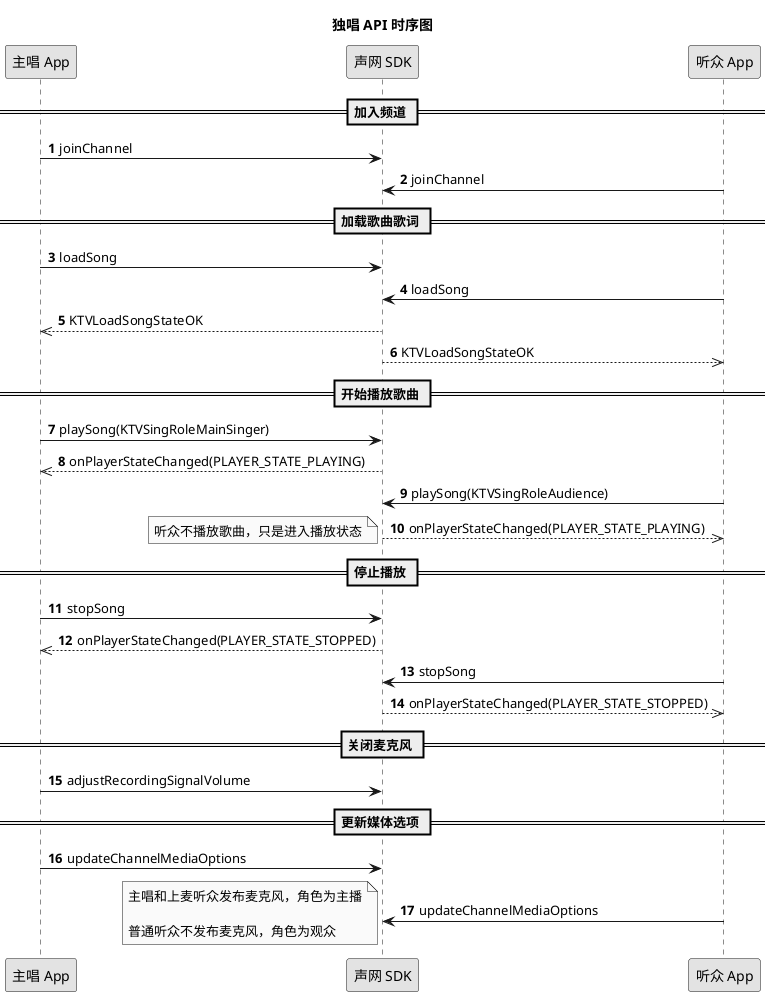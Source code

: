 @startuml
title 独唱 API 时序图
autonumber
skinparam monochrome true
participant "主唱 App" as a
participant "声网 SDK" as b
participant "听众 App" as c
== 加入频道 ==
a -> b: joinChannel
c -> b: joinChannel
== 加载歌曲歌词 ==
a -> b: loadSong
c -> b: loadSong
b -->> a: KTVLoadSongStateOK
b -->> c: KTVLoadSongStateOK
== 开始播放歌曲 ==
a -> b: playSong(KTVSingRoleMainSinger)
b -->> a: onPlayerStateChanged(PLAYER_STATE_PLAYING)
c -> b: playSong(KTVSingRoleAudience)
b -->> c: onPlayerStateChanged(PLAYER_STATE_PLAYING)
note left
听众不播放歌曲，只是进入播放状态
end note
== 停止播放 ==
a -> b: stopSong
b -->> a: onPlayerStateChanged(PLAYER_STATE_STOPPED)
c -> b: stopSong
b -->> c: onPlayerStateChanged(PLAYER_STATE_STOPPED)
== 关闭麦克风 ==
a -> b: adjustRecordingSignalVolume
== 更新媒体选项 ==
a -> b: updateChannelMediaOptions
c -> b: updateChannelMediaOptions
note left
主唱和上麦听众发布麦克风，角色为主播

普通听众不发布麦克风，角色为观众
end note
@enduml